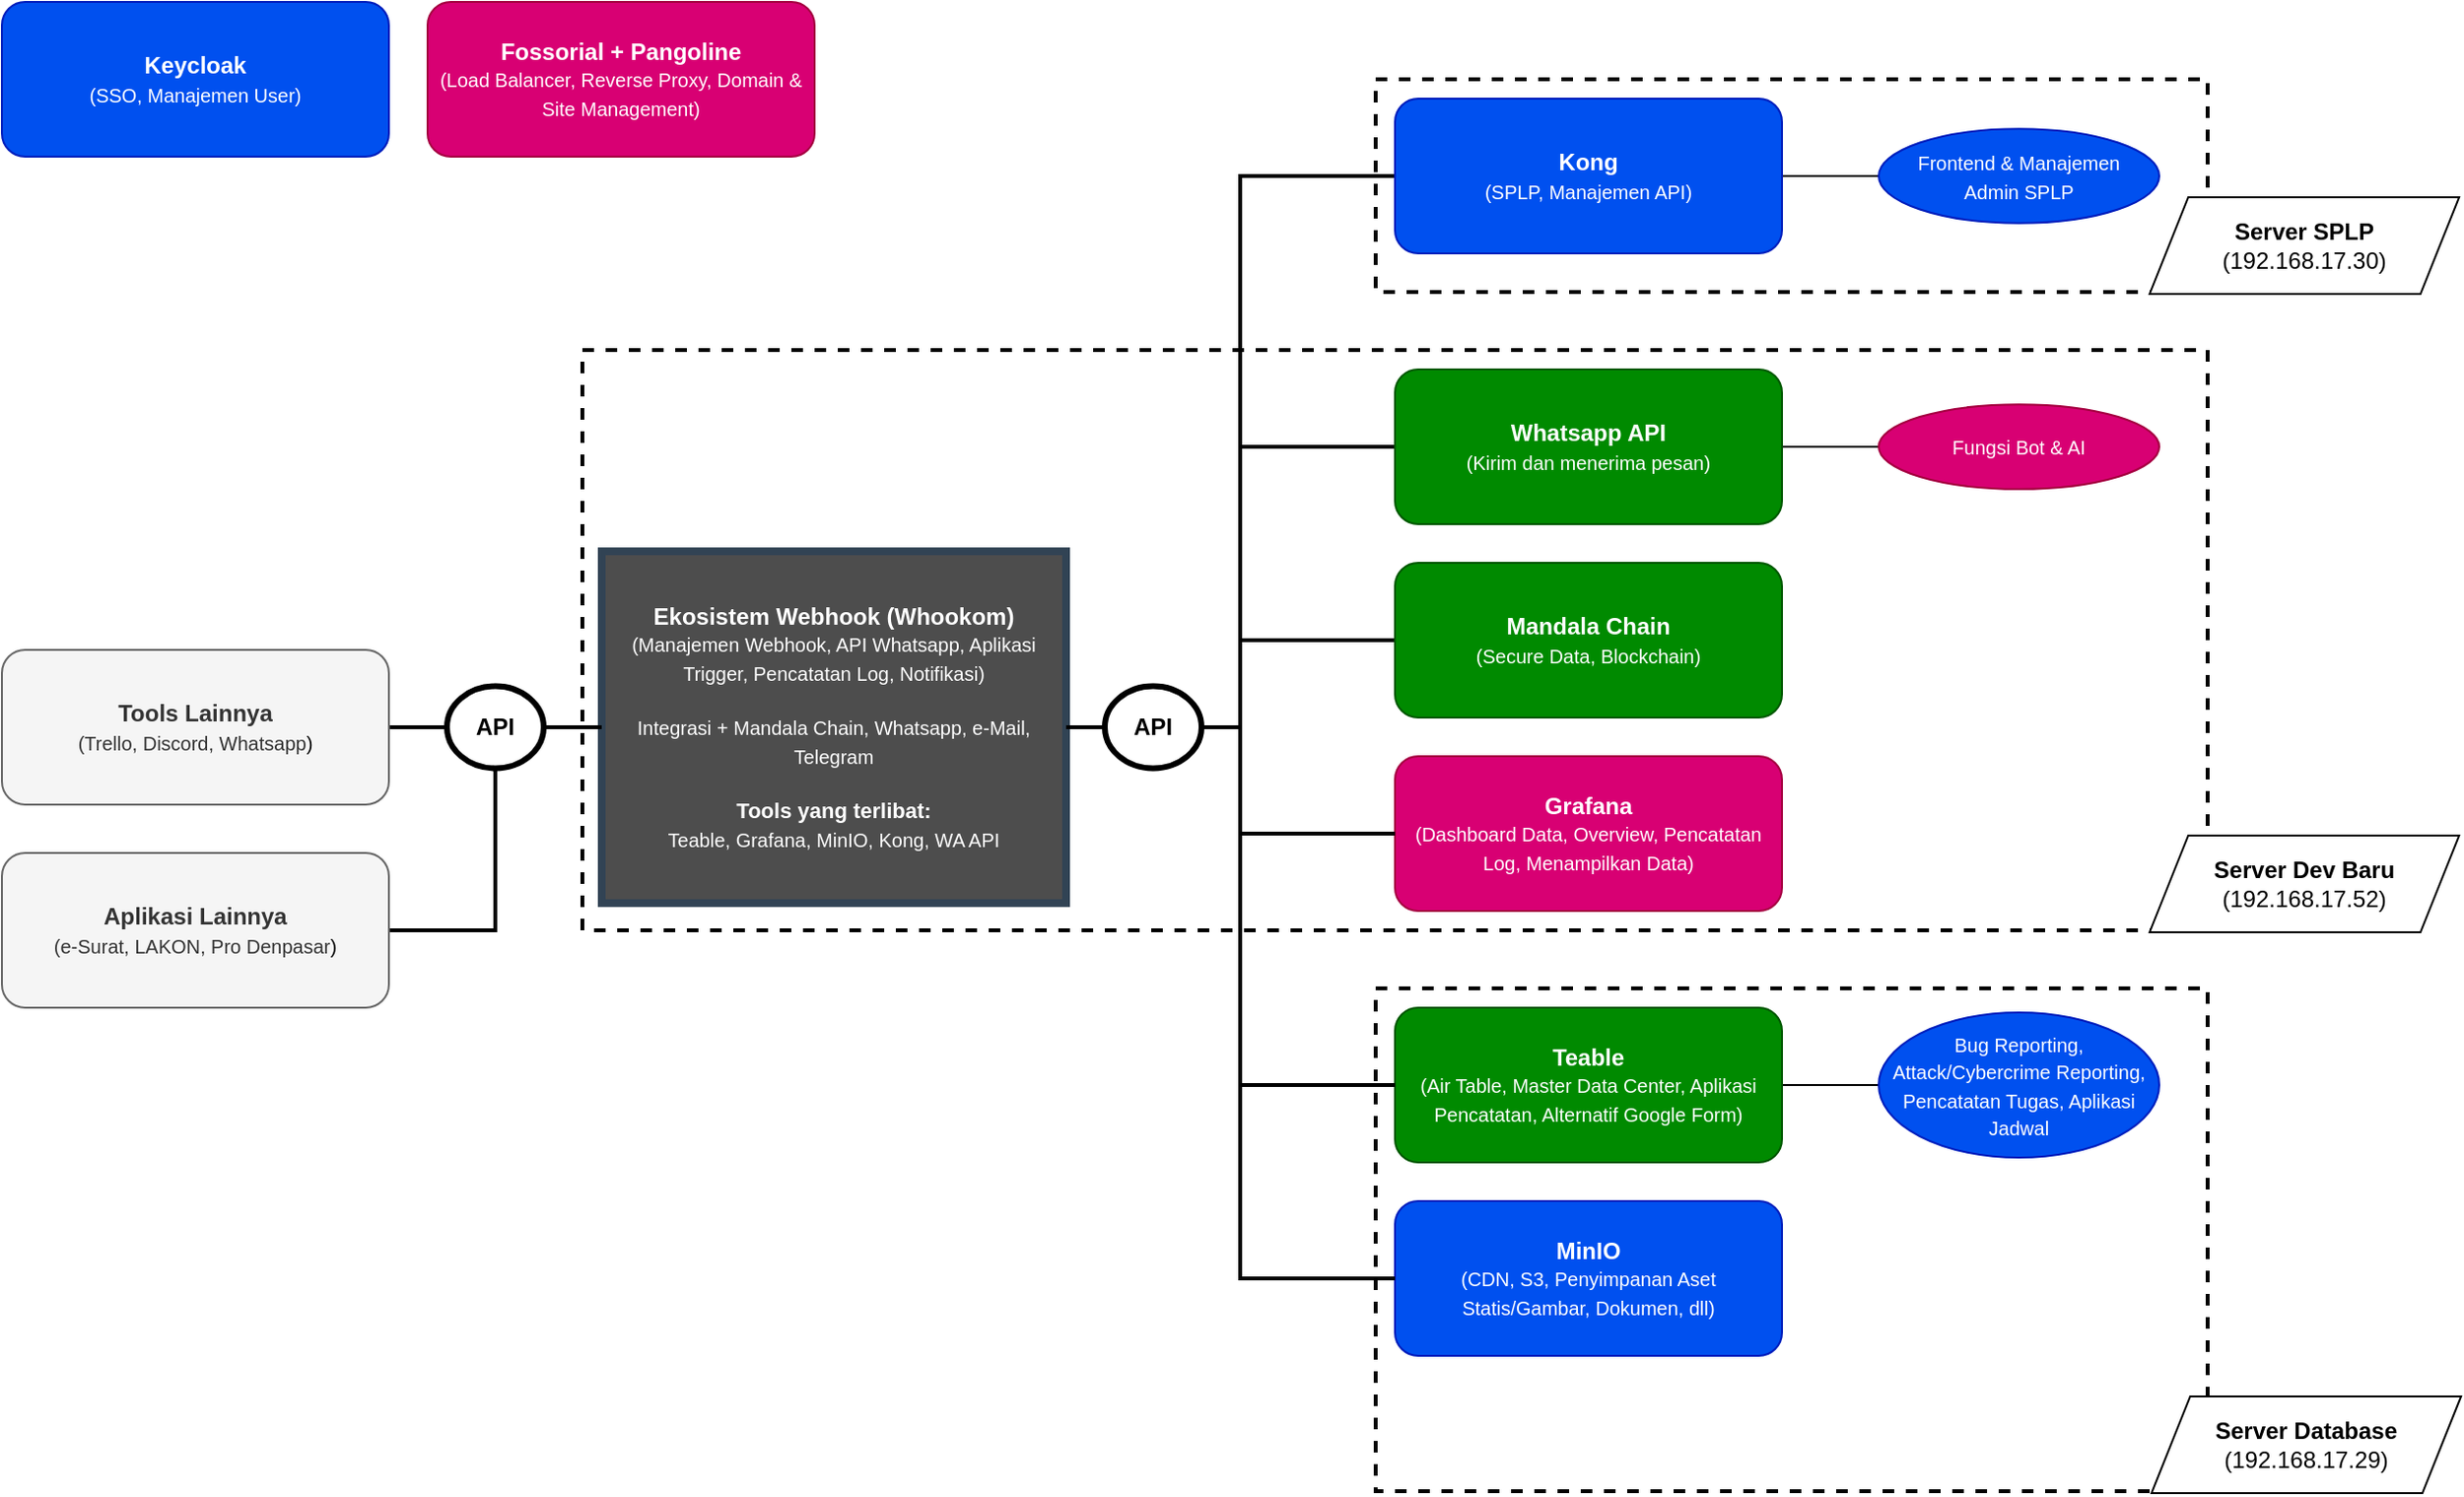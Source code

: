 <mxfile version="26.2.14">
  <diagram name="Page-1" id="87d72UowPhc3rqLoaBaN">
    <mxGraphModel dx="1042" dy="670" grid="1" gridSize="10" guides="1" tooltips="1" connect="1" arrows="1" fold="1" page="1" pageScale="1" pageWidth="850" pageHeight="1100" math="0" shadow="0">
      <root>
        <mxCell id="0" />
        <mxCell id="1" parent="0" />
        <mxCell id="2pSQMQYCP9wbDP_SpKnS-43" value="" style="rounded=0;whiteSpace=wrap;html=1;fillColor=none;dashed=1;strokeWidth=2;" parent="1" vertex="1">
          <mxGeometry x="340" y="300" width="840" height="300" as="geometry" />
        </mxCell>
        <mxCell id="2pSQMQYCP9wbDP_SpKnS-34" style="edgeStyle=orthogonalEdgeStyle;rounded=0;orthogonalLoop=1;jettySize=auto;html=1;entryX=0;entryY=0.5;entryDx=0;entryDy=0;endArrow=none;startFill=0;" parent="1" source="2pSQMQYCP9wbDP_SpKnS-2" target="2pSQMQYCP9wbDP_SpKnS-33" edge="1">
          <mxGeometry relative="1" as="geometry" />
        </mxCell>
        <mxCell id="2pSQMQYCP9wbDP_SpKnS-2" value="&lt;b&gt;Teable&lt;/b&gt;&lt;div&gt;&lt;font style=&quot;font-size: 10px;&quot;&gt;(Air Table, Master Data Center, Aplikasi Pencatatan, Alternatif Google Form)&lt;/font&gt;&lt;/div&gt;" style="rounded=1;whiteSpace=wrap;html=1;fillColor=#008a00;fontColor=#ffffff;strokeColor=#005700;" parent="1" vertex="1">
          <mxGeometry x="760" y="640" width="200" height="80" as="geometry" />
        </mxCell>
        <mxCell id="2pSQMQYCP9wbDP_SpKnS-3" value="&lt;b&gt;MinIO&lt;/b&gt;&lt;div&gt;&lt;font style=&quot;font-size: 10px;&quot;&gt;(CDN, S3, Penyimpanan Aset Statis/Gambar, Dokumen, dll)&lt;/font&gt;&lt;/div&gt;" style="rounded=1;whiteSpace=wrap;html=1;fillColor=#0050ef;fontColor=#ffffff;strokeColor=#001DBC;" parent="1" vertex="1">
          <mxGeometry x="760" y="740" width="200" height="80" as="geometry" />
        </mxCell>
        <mxCell id="2pSQMQYCP9wbDP_SpKnS-4" value="&lt;font style=&quot;color: rgb(255, 255, 255);&quot;&gt;&lt;b&gt;Keycloak&lt;/b&gt;&lt;br&gt;&lt;/font&gt;&lt;div&gt;&lt;font style=&quot;color: rgb(255, 255, 255);&quot;&gt;&lt;font style=&quot;font-size: 10px;&quot;&gt;(SSO, Manajemen User&lt;/font&gt;&lt;span style=&quot;font-size: 10px; background-color: transparent;&quot;&gt;)&lt;/span&gt;&lt;/font&gt;&lt;/div&gt;" style="rounded=1;whiteSpace=wrap;html=1;fillColor=#0050ef;fontColor=#ffffff;strokeColor=#001DBC;" parent="1" vertex="1">
          <mxGeometry x="40" y="120.01" width="200" height="80" as="geometry" />
        </mxCell>
        <mxCell id="2pSQMQYCP9wbDP_SpKnS-5" value="&lt;font style=&quot;color: rgb(255, 255, 255);&quot;&gt;&lt;b&gt;Grafana&lt;/b&gt;&lt;br&gt;&lt;/font&gt;&lt;div&gt;&lt;font style=&quot;color: rgb(255, 255, 255);&quot;&gt;&lt;font style=&quot;font-size: 10px;&quot;&gt;(Dashboard Data, Overview, Pencatatan Log, Menampilkan Data&lt;/font&gt;&lt;span style=&quot;font-size: 10px; background-color: transparent;&quot;&gt;)&lt;/span&gt;&lt;/font&gt;&lt;/div&gt;" style="rounded=1;whiteSpace=wrap;html=1;fillColor=#d80073;strokeColor=#A50040;fontColor=#ffffff;" parent="1" vertex="1">
          <mxGeometry x="760" y="510" width="200" height="80" as="geometry" />
        </mxCell>
        <mxCell id="2pSQMQYCP9wbDP_SpKnS-11" style="edgeStyle=orthogonalEdgeStyle;rounded=0;orthogonalLoop=1;jettySize=auto;html=1;entryX=0;entryY=0.5;entryDx=0;entryDy=0;endArrow=none;startFill=0;strokeWidth=2;" parent="1" source="2pSQMQYCP9wbDP_SpKnS-7" target="2pSQMQYCP9wbDP_SpKnS-10" edge="1">
          <mxGeometry relative="1" as="geometry">
            <Array as="points">
              <mxPoint x="680" y="495" />
              <mxPoint x="680" y="210" />
            </Array>
          </mxGeometry>
        </mxCell>
        <mxCell id="2pSQMQYCP9wbDP_SpKnS-12" style="edgeStyle=orthogonalEdgeStyle;rounded=0;orthogonalLoop=1;jettySize=auto;html=1;endArrow=none;startFill=0;strokeWidth=2;entryX=0;entryY=0.5;entryDx=0;entryDy=0;" parent="1" source="2pSQMQYCP9wbDP_SpKnS-7" target="2pSQMQYCP9wbDP_SpKnS-2" edge="1">
          <mxGeometry relative="1" as="geometry">
            <mxPoint x="470" y="600" as="targetPoint" />
            <Array as="points">
              <mxPoint x="680" y="495" />
              <mxPoint x="680" y="680" />
            </Array>
          </mxGeometry>
        </mxCell>
        <mxCell id="2pSQMQYCP9wbDP_SpKnS-15" style="edgeStyle=orthogonalEdgeStyle;rounded=0;orthogonalLoop=1;jettySize=auto;html=1;entryX=1;entryY=0.5;entryDx=0;entryDy=0;endArrow=none;startFill=0;strokeWidth=2;" parent="1" source="2pSQMQYCP9wbDP_SpKnS-7" target="2pSQMQYCP9wbDP_SpKnS-13" edge="1">
          <mxGeometry relative="1" as="geometry" />
        </mxCell>
        <mxCell id="2pSQMQYCP9wbDP_SpKnS-16" style="edgeStyle=orthogonalEdgeStyle;rounded=0;orthogonalLoop=1;jettySize=auto;html=1;entryX=1;entryY=0.5;entryDx=0;entryDy=0;endArrow=none;startFill=0;strokeWidth=2;" parent="1" source="2pSQMQYCP9wbDP_SpKnS-38" target="2pSQMQYCP9wbDP_SpKnS-14" edge="1">
          <mxGeometry relative="1" as="geometry">
            <Array as="points">
              <mxPoint x="295" y="600" />
            </Array>
          </mxGeometry>
        </mxCell>
        <mxCell id="2pSQMQYCP9wbDP_SpKnS-21" style="edgeStyle=orthogonalEdgeStyle;rounded=0;orthogonalLoop=1;jettySize=auto;html=1;entryX=0;entryY=0.5;entryDx=0;entryDy=0;endArrow=none;startFill=0;strokeWidth=2;exitX=1;exitY=0.5;exitDx=0;exitDy=0;" parent="1" source="2pSQMQYCP9wbDP_SpKnS-36" target="2pSQMQYCP9wbDP_SpKnS-5" edge="1">
          <mxGeometry relative="1" as="geometry">
            <Array as="points">
              <mxPoint x="680" y="495" />
              <mxPoint x="680" y="550" />
            </Array>
          </mxGeometry>
        </mxCell>
        <mxCell id="2pSQMQYCP9wbDP_SpKnS-24" style="edgeStyle=orthogonalEdgeStyle;rounded=0;orthogonalLoop=1;jettySize=auto;html=1;entryX=0;entryY=0.5;entryDx=0;entryDy=0;strokeWidth=2;endArrow=none;startFill=0;" parent="1" source="2pSQMQYCP9wbDP_SpKnS-7" target="2pSQMQYCP9wbDP_SpKnS-23" edge="1">
          <mxGeometry relative="1" as="geometry">
            <Array as="points">
              <mxPoint x="680" y="495" />
              <mxPoint x="680" y="450" />
            </Array>
          </mxGeometry>
        </mxCell>
        <mxCell id="2pSQMQYCP9wbDP_SpKnS-26" style="edgeStyle=orthogonalEdgeStyle;rounded=0;orthogonalLoop=1;jettySize=auto;html=1;entryX=0;entryY=0.5;entryDx=0;entryDy=0;endArrow=none;startFill=0;strokeWidth=2;" parent="1" source="2pSQMQYCP9wbDP_SpKnS-36" target="2pSQMQYCP9wbDP_SpKnS-25" edge="1">
          <mxGeometry relative="1" as="geometry">
            <Array as="points">
              <mxPoint x="680" y="495" />
              <mxPoint x="680" y="350" />
            </Array>
          </mxGeometry>
        </mxCell>
        <mxCell id="2pSQMQYCP9wbDP_SpKnS-7" value="&lt;b&gt;Ekosistem Webhook (Whookom)&lt;/b&gt;&lt;div&gt;&lt;font style=&quot;font-size: 10px;&quot;&gt;(Manajemen Webhook, API Whatsapp, Aplikasi Trigger, Pencatatan Log, Notifikasi)&lt;/font&gt;&lt;/div&gt;&lt;div&gt;&lt;font style=&quot;font-size: 10px;&quot;&gt;&lt;br&gt;&lt;/font&gt;&lt;/div&gt;&lt;div&gt;&lt;font style=&quot;font-size: 10px;&quot;&gt;Integrasi + Mandala Chain, Whatsapp, e-Mail, Telegram&lt;/font&gt;&lt;/div&gt;&lt;div&gt;&lt;br&gt;&lt;/div&gt;&lt;div&gt;&lt;b&gt;&lt;font style=&quot;font-size: 11px;&quot;&gt;Tools yang terlibat:&lt;/font&gt;&lt;/b&gt;&lt;/div&gt;&lt;div&gt;&lt;font style=&quot;font-size: 10px;&quot;&gt;Teable, Grafana, MinIO, Kong, WA API&lt;/font&gt;&lt;/div&gt;" style="rounded=0;whiteSpace=wrap;html=1;fillColor=#4D4D4D;strokeColor=#314354;fontColor=#ffffff;strokeWidth=4;" parent="1" vertex="1">
          <mxGeometry x="350" y="404.06" width="240" height="181.88" as="geometry" />
        </mxCell>
        <mxCell id="2pSQMQYCP9wbDP_SpKnS-20" style="edgeStyle=orthogonalEdgeStyle;rounded=0;orthogonalLoop=1;jettySize=auto;html=1;entryX=0;entryY=0.5;entryDx=0;entryDy=0;strokeWidth=1;endArrow=none;startFill=0;" parent="1" source="2pSQMQYCP9wbDP_SpKnS-10" target="2pSQMQYCP9wbDP_SpKnS-17" edge="1">
          <mxGeometry relative="1" as="geometry" />
        </mxCell>
        <mxCell id="2pSQMQYCP9wbDP_SpKnS-10" value="&lt;font style=&quot;color: rgb(255, 255, 255);&quot;&gt;&lt;b&gt;Kong&lt;/b&gt;&lt;br&gt;&lt;/font&gt;&lt;div&gt;&lt;font style=&quot;color: rgb(255, 255, 255);&quot;&gt;&lt;font style=&quot;font-size: 10px;&quot;&gt;(SPLP, Manajemen API&lt;/font&gt;&lt;span style=&quot;font-size: 10px; background-color: transparent;&quot;&gt;)&lt;/span&gt;&lt;/font&gt;&lt;/div&gt;" style="rounded=1;whiteSpace=wrap;html=1;fillColor=#0050ef;strokeColor=#001DBC;fontColor=#ffffff;" parent="1" vertex="1">
          <mxGeometry x="760" y="170" width="200" height="80" as="geometry" />
        </mxCell>
        <mxCell id="2pSQMQYCP9wbDP_SpKnS-13" value="&lt;b&gt;Tools Lainnya&lt;/b&gt;&lt;br&gt;&lt;div&gt;&lt;font style=&quot;font-size: 10px;&quot;&gt;(Trello, Discord, Whatsapp&lt;/font&gt;&lt;span style=&quot;font-size: 10px; background-color: transparent; color: light-dark(rgb(0, 0, 0), rgb(255, 255, 255));&quot;&gt;)&lt;/span&gt;&lt;/div&gt;" style="rounded=1;whiteSpace=wrap;html=1;fillColor=#f5f5f5;fontColor=#333333;strokeColor=#666666;" parent="1" vertex="1">
          <mxGeometry x="40" y="455" width="200" height="80" as="geometry" />
        </mxCell>
        <mxCell id="2pSQMQYCP9wbDP_SpKnS-14" value="&lt;b&gt;Aplikasi Lainnya&lt;/b&gt;&lt;br&gt;&lt;div&gt;&lt;font style=&quot;font-size: 10px;&quot;&gt;(e-Surat, LAKON, Pro Denpasar&lt;/font&gt;&lt;span style=&quot;font-size: 10px; background-color: transparent; color: light-dark(rgb(0, 0, 0), rgb(255, 255, 255));&quot;&gt;)&lt;/span&gt;&lt;/div&gt;" style="rounded=1;whiteSpace=wrap;html=1;fillColor=#f5f5f5;fontColor=#333333;strokeColor=#666666;" parent="1" vertex="1">
          <mxGeometry x="40" y="560" width="200" height="80" as="geometry" />
        </mxCell>
        <mxCell id="2pSQMQYCP9wbDP_SpKnS-17" value="&lt;font style=&quot;font-size: 10px; color: rgb(255, 255, 255);&quot;&gt;Frontend &amp;amp; Manajemen Admin&amp;nbsp;&lt;span style=&quot;background-color: transparent;&quot;&gt;SPLP&lt;/span&gt;&lt;/font&gt;" style="ellipse;whiteSpace=wrap;html=1;fillColor=#0050ef;fontColor=#ffffff;strokeColor=#001DBC;" parent="1" vertex="1">
          <mxGeometry x="1010" y="185.63" width="145" height="48.75" as="geometry" />
        </mxCell>
        <mxCell id="2pSQMQYCP9wbDP_SpKnS-23" value="&lt;b&gt;Mandala Chain&lt;/b&gt;&lt;div&gt;&lt;font style=&quot;font-size: 10px;&quot;&gt;(Secure Data, Blockchain)&lt;/font&gt;&lt;/div&gt;" style="rounded=1;whiteSpace=wrap;html=1;fillColor=#008a00;fontColor=#ffffff;strokeColor=#005700;" parent="1" vertex="1">
          <mxGeometry x="760" y="410" width="200" height="80" as="geometry" />
        </mxCell>
        <mxCell id="2pSQMQYCP9wbDP_SpKnS-31" style="edgeStyle=orthogonalEdgeStyle;rounded=0;orthogonalLoop=1;jettySize=auto;html=1;endArrow=none;startFill=0;" parent="1" source="2pSQMQYCP9wbDP_SpKnS-25" target="2pSQMQYCP9wbDP_SpKnS-30" edge="1">
          <mxGeometry relative="1" as="geometry" />
        </mxCell>
        <mxCell id="2pSQMQYCP9wbDP_SpKnS-25" value="&lt;b&gt;Whatsapp API&lt;/b&gt;&lt;div&gt;&lt;font style=&quot;font-size: 10px;&quot;&gt;(Kirim dan menerima pesan)&lt;/font&gt;&lt;/div&gt;" style="rounded=1;whiteSpace=wrap;html=1;fillColor=#008a00;fontColor=#ffffff;strokeColor=#005700;" parent="1" vertex="1">
          <mxGeometry x="760" y="310" width="200" height="80" as="geometry" />
        </mxCell>
        <mxCell id="2pSQMQYCP9wbDP_SpKnS-30" value="&lt;span style=&quot;font-size: 10px;&quot;&gt;Fungsi Bot &amp;amp; AI&lt;/span&gt;" style="ellipse;whiteSpace=wrap;html=1;fillColor=#d80073;fontColor=#ffffff;strokeColor=#A50040;" parent="1" vertex="1">
          <mxGeometry x="1010" y="328.13" width="145" height="43.75" as="geometry" />
        </mxCell>
        <mxCell id="2pSQMQYCP9wbDP_SpKnS-33" value="&lt;span style=&quot;font-size: 10px;&quot;&gt;Bug Reporting, Attack/Cybercrime Reporting, Pencatatan Tugas, Aplikasi Jadwal&lt;/span&gt;" style="ellipse;whiteSpace=wrap;html=1;fillColor=#0050ef;fontColor=#ffffff;strokeColor=#001DBC;" parent="1" vertex="1">
          <mxGeometry x="1010" y="642.5" width="145" height="75" as="geometry" />
        </mxCell>
        <mxCell id="2pSQMQYCP9wbDP_SpKnS-37" value="" style="edgeStyle=orthogonalEdgeStyle;rounded=0;orthogonalLoop=1;jettySize=auto;html=1;entryX=0;entryY=0.5;entryDx=0;entryDy=0;endArrow=none;startFill=0;dashed=1;strokeWidth=2;" parent="1" source="2pSQMQYCP9wbDP_SpKnS-7" target="2pSQMQYCP9wbDP_SpKnS-36" edge="1">
          <mxGeometry relative="1" as="geometry">
            <mxPoint x="590" y="495" as="sourcePoint" />
            <mxPoint x="760" y="160" as="targetPoint" />
            <Array as="points">
              <mxPoint x="680" y="495" />
            </Array>
          </mxGeometry>
        </mxCell>
        <mxCell id="2pSQMQYCP9wbDP_SpKnS-40" style="edgeStyle=orthogonalEdgeStyle;rounded=0;orthogonalLoop=1;jettySize=auto;html=1;entryX=0;entryY=0.5;entryDx=0;entryDy=0;strokeWidth=2;endArrow=none;startFill=0;" parent="1" source="2pSQMQYCP9wbDP_SpKnS-36" target="2pSQMQYCP9wbDP_SpKnS-3" edge="1">
          <mxGeometry relative="1" as="geometry">
            <Array as="points">
              <mxPoint x="680" y="495" />
              <mxPoint x="680" y="780" />
            </Array>
          </mxGeometry>
        </mxCell>
        <mxCell id="2pSQMQYCP9wbDP_SpKnS-36" value="API" style="ellipse;whiteSpace=wrap;html=1;strokeWidth=3;fontStyle=1" parent="1" vertex="1">
          <mxGeometry x="610" y="473.76" width="50" height="42.49" as="geometry" />
        </mxCell>
        <mxCell id="2pSQMQYCP9wbDP_SpKnS-39" value="" style="edgeStyle=orthogonalEdgeStyle;rounded=0;orthogonalLoop=1;jettySize=auto;html=1;entryX=1;entryY=0.5;entryDx=0;entryDy=0;endArrow=none;startFill=0;strokeWidth=2;" parent="1" source="2pSQMQYCP9wbDP_SpKnS-7" target="2pSQMQYCP9wbDP_SpKnS-38" edge="1">
          <mxGeometry relative="1" as="geometry">
            <mxPoint x="350" y="495" as="sourcePoint" />
            <mxPoint x="250" y="640" as="targetPoint" />
          </mxGeometry>
        </mxCell>
        <mxCell id="2pSQMQYCP9wbDP_SpKnS-38" value="API" style="ellipse;whiteSpace=wrap;html=1;strokeWidth=3;fontStyle=1" parent="1" vertex="1">
          <mxGeometry x="270" y="473.76" width="50" height="42.49" as="geometry" />
        </mxCell>
        <mxCell id="2pSQMQYCP9wbDP_SpKnS-44" value="" style="rounded=0;whiteSpace=wrap;html=1;fillColor=none;dashed=1;strokeWidth=2;glass=0;" parent="1" vertex="1">
          <mxGeometry x="750" y="630" width="430" height="260" as="geometry" />
        </mxCell>
        <mxCell id="2pSQMQYCP9wbDP_SpKnS-45" value="" style="rounded=0;whiteSpace=wrap;html=1;fillColor=none;dashed=1;strokeWidth=2;" parent="1" vertex="1">
          <mxGeometry x="750" y="160" width="430" height="110" as="geometry" />
        </mxCell>
        <mxCell id="2pSQMQYCP9wbDP_SpKnS-46" value="&lt;b&gt;Server Dev Baru&lt;/b&gt;&lt;div&gt;(192.168.17.52)&lt;/div&gt;" style="shape=parallelogram;perimeter=parallelogramPerimeter;whiteSpace=wrap;html=1;fixedSize=1;" parent="1" vertex="1">
          <mxGeometry x="1150" y="551" width="160" height="50" as="geometry" />
        </mxCell>
        <mxCell id="2pSQMQYCP9wbDP_SpKnS-47" value="&lt;b&gt;Server SPLP&lt;/b&gt;&lt;div&gt;(192.168.17.30)&lt;/div&gt;" style="shape=parallelogram;perimeter=parallelogramPerimeter;whiteSpace=wrap;html=1;fixedSize=1;" parent="1" vertex="1">
          <mxGeometry x="1150" y="221" width="160" height="50" as="geometry" />
        </mxCell>
        <mxCell id="2pSQMQYCP9wbDP_SpKnS-48" value="&lt;b&gt;Server Database&lt;/b&gt;&lt;div&gt;(192.168.17.29)&lt;/div&gt;" style="shape=parallelogram;perimeter=parallelogramPerimeter;whiteSpace=wrap;html=1;fixedSize=1;" parent="1" vertex="1">
          <mxGeometry x="1151" y="841" width="160" height="50" as="geometry" />
        </mxCell>
        <mxCell id="2pSQMQYCP9wbDP_SpKnS-49" value="&lt;font style=&quot;color: rgb(255, 255, 255);&quot;&gt;&lt;b&gt;Fossorial + Pangoline&lt;/b&gt;&lt;br&gt;&lt;/font&gt;&lt;div&gt;&lt;font style=&quot;color: rgb(255, 255, 255);&quot;&gt;&lt;font style=&quot;font-size: 10px;&quot;&gt;(Load Balancer, Reverse Proxy, Domain &amp;amp; Site Management&lt;/font&gt;&lt;span style=&quot;font-size: 10px; background-color: transparent;&quot;&gt;)&lt;/span&gt;&lt;/font&gt;&lt;/div&gt;" style="rounded=1;whiteSpace=wrap;html=1;fillColor=#d80073;fontColor=#ffffff;strokeColor=#A50040;" parent="1" vertex="1">
          <mxGeometry x="260" y="120.01" width="200" height="80" as="geometry" />
        </mxCell>
      </root>
    </mxGraphModel>
  </diagram>
</mxfile>
